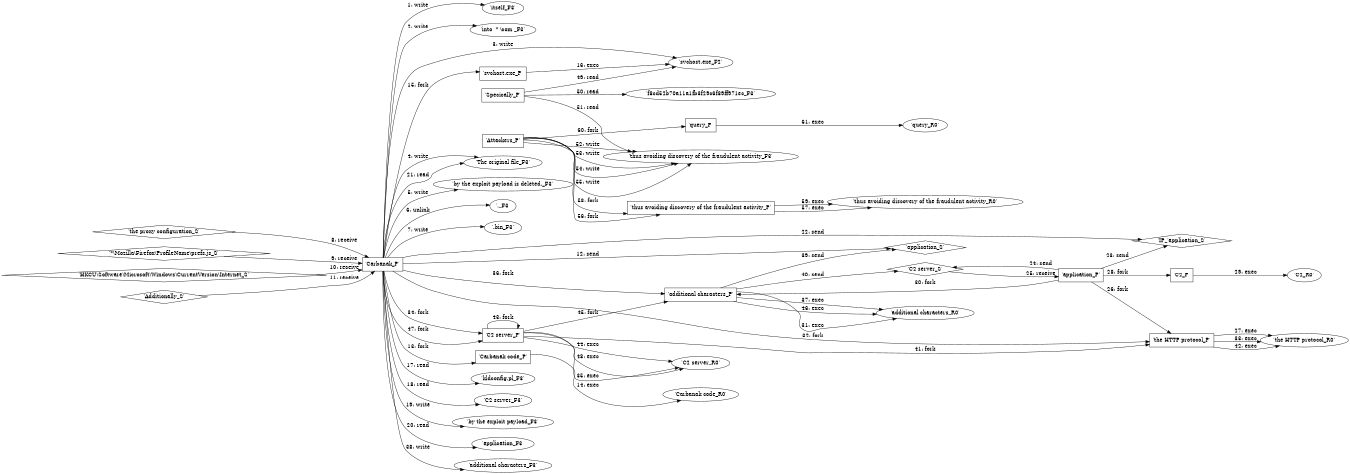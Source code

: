 digraph ".\ASG_Auto\Carbanak.dot" {
rankdir="LR"
size="9"
fixedsize="false"
splines="true"
nodesep=0.3
ranksep=0
fontsize=10
overlap="scalexy"
engine= "neato"
	"'itself_F3'" [node_type=file shape=ellipse]
	"'Carbanak_P'" [node_type=Process shape=box]
	"'Carbanak_P'" -> "'itself_F3'" [label="1: write"]
	"'into \ * \\com \_F3'" [node_type=file shape=ellipse]
	"'Carbanak_P'" [node_type=Process shape=box]
	"'Carbanak_P'" -> "'into \ * \\com \_F3'" [label="2: write"]
	"'svchost.exe_F2'" [node_type=file shape=ellipse]
	"'Carbanak_P'" [node_type=Process shape=box]
	"'Carbanak_P'" -> "'svchost.exe_F2'" [label="3: write"]
	"'The original file_F3'" [node_type=file shape=ellipse]
	"'Carbanak_P'" [node_type=Process shape=box]
	"'Carbanak_P'" -> "'The original file_F3'" [label="4: write"]
	"'by the exploit payload is deleted._F3'" [node_type=file shape=ellipse]
	"'Carbanak_P'" [node_type=Process shape=box]
	"'Carbanak_P'" -> "'by the exploit payload is deleted._F3'" [label="5: write"]
	"'._F3'" [node_type=file shape=ellipse]
	"'Carbanak_P'" [node_type=Process shape=box]
	"'Carbanak_P'" -> "'._F3'" [label="6: unlink"]
	"'.bin_F3'" [node_type=file shape=ellipse]
	"'Carbanak_P'" [node_type=Process shape=box]
	"'Carbanak_P'" -> "'.bin_F3'" [label="7: write"]
	"'Carbanak_P'" [node_type=Process shape=box]
	"'the proxy configuration_S'" [node_type=Socket shape=diamond]
	"'the proxy configuration_S'" -> "'Carbanak_P'" [label="8: receive"]
	"'Carbanak_P'" [node_type=Process shape=box]
	"'*\\Mozilla\\Firefox\\ProfileName\\prefs.js_S'" [node_type=Socket shape=diamond]
	"'*\\Mozilla\\Firefox\\ProfileName\\prefs.js_S'" -> "'Carbanak_P'" [label="9: receive"]
	"'Carbanak_P'" [node_type=Process shape=box]
	"'HKCU\\Software\\Microsoft\\Windows\\CurrentVersion\\Internet_S'" [node_type=Socket shape=diamond]
	"'HKCU\\Software\\Microsoft\\Windows\\CurrentVersion\\Internet_S'" -> "'Carbanak_P'" [label="10: receive"]
	"'Carbanak_P'" [node_type=Process shape=box]
	"'Additionally_S'" [node_type=Socket shape=diamond]
	"'Additionally_S'" -> "'Carbanak_P'" [label="11: receive"]
	"'application_S'" [node_type=Socket shape=diamond]
	"'Carbanak_P'" [node_type=Process shape=box]
	"'Carbanak_P'" -> "'application_S'" [label="12: send"]
	"'Carbanak_P'" [node_type=Process shape=box]
	"'Carbanak code_P'" [node_type=Process shape=box]
	"'Carbanak_P'" -> "'Carbanak code_P'" [label="13: fork"]
	"'Carbanak code_P'" [node_type=Process shape=box]
	"'Carbanak code_R0'" [node_type=File shape=ellipse]
	"'Carbanak code_P'" -> "'Carbanak code_R0'" [label="14: exec"]
	"'Carbanak_P'" [node_type=Process shape=box]
	"'svchost.exe_P'" [node_type=Process shape=box]
	"'Carbanak_P'" -> "'svchost.exe_P'" [label="15: fork"]
	"'svchost.exe_P'" [node_type=Process shape=box]
	"'svchost.exe_F2'" [node_type=File shape=ellipse]
	"'svchost.exe_P'" -> "'svchost.exe_F2'" [label="16: exec"]
	"'kldconfig.pl_F3'" [node_type=file shape=ellipse]
	"'Carbanak_P'" [node_type=Process shape=box]
	"'Carbanak_P'" -> "'kldconfig.pl_F3'" [label="17: read"]
	"'C2 server_F3'" [node_type=file shape=ellipse]
	"'Carbanak_P'" [node_type=Process shape=box]
	"'Carbanak_P'" -> "'C2 server_F3'" [label="18: read"]
	"'by the exploit payload_F3'" [node_type=file shape=ellipse]
	"'Carbanak_P'" [node_type=Process shape=box]
	"'Carbanak_P'" -> "'by the exploit payload_F3'" [label="19: write"]
	"'application_F3'" [node_type=file shape=ellipse]
	"'Carbanak_P'" [node_type=Process shape=box]
	"'Carbanak_P'" -> "'application_F3'" [label="20: read"]
	"'The original file_F3'" [node_type=file shape=ellipse]
	"'Carbanak_P'" [node_type=Process shape=box]
	"'Carbanak_P'" -> "'The original file_F3'" [label="21: read"]
	"'IP_'application_S'" [node_type=Socket shape=diamond]
	"'Carbanak_P'" [node_type=Process shape=box]
	"'Carbanak_P'" -> "'IP_'application_S'" [label="22: send"]
	"'IP_'application_S'" [node_type=Socket shape=diamond]
	"'application_P'" [node_type=Process shape=box]
	"'application_P'" -> "'IP_'application_S'" [label="23: send"]
	"'C2 server_S'" [node_type=Socket shape=diamond]
	"'application_P'" [node_type=Process shape=box]
	"'application_P'" -> "'C2 server_S'" [label="24: send"]
	"'application_P'" [node_type=Process shape=box]
	"'C2 server_S'" [node_type=Socket shape=diamond]
	"'C2 server_S'" -> "'application_P'" [label="25: receive"]
	"'application_P'" [node_type=Process shape=box]
	"'the HTTP protocol_P'" [node_type=Process shape=box]
	"'application_P'" -> "'the HTTP protocol_P'" [label="26: fork"]
	"'the HTTP protocol_P'" [node_type=Process shape=box]
	"'the HTTP protocol_R0'" [node_type=File shape=ellipse]
	"'the HTTP protocol_P'" -> "'the HTTP protocol_R0'" [label="27: exec"]
	"'application_P'" [node_type=Process shape=box]
	"'C2_P'" [node_type=Process shape=box]
	"'application_P'" -> "'C2_P'" [label="28: fork"]
	"'C2_P'" [node_type=Process shape=box]
	"'C2_R0'" [node_type=File shape=ellipse]
	"'C2_P'" -> "'C2_R0'" [label="29: exec"]
	"'application_P'" [node_type=Process shape=box]
	"'additional characters_P'" [node_type=Process shape=box]
	"'application_P'" -> "'additional characters_P'" [label="30: fork"]
	"'additional characters_P'" [node_type=Process shape=box]
	"'additional characters_R0'" [node_type=File shape=ellipse]
	"'additional characters_P'" -> "'additional characters_R0'" [label="31: exec"]
	"'Carbanak_P'" [node_type=Process shape=box]
	"'the HTTP protocol_P'" [node_type=Process shape=box]
	"'Carbanak_P'" -> "'the HTTP protocol_P'" [label="32: fork"]
	"'the HTTP protocol_P'" [node_type=Process shape=box]
	"'the HTTP protocol_R0'" [node_type=File shape=ellipse]
	"'the HTTP protocol_P'" -> "'the HTTP protocol_R0'" [label="33: exec"]
	"'Carbanak_P'" [node_type=Process shape=box]
	"'C2 server_P'" [node_type=Process shape=box]
	"'Carbanak_P'" -> "'C2 server_P'" [label="34: fork"]
	"'C2 server_P'" [node_type=Process shape=box]
	"'C2 server_R0'" [node_type=File shape=ellipse]
	"'C2 server_P'" -> "'C2 server_R0'" [label="35: exec"]
	"'Carbanak_P'" [node_type=Process shape=box]
	"'additional characters_P'" [node_type=Process shape=box]
	"'Carbanak_P'" -> "'additional characters_P'" [label="36: fork"]
	"'additional characters_P'" [node_type=Process shape=box]
	"'additional characters_R0'" [node_type=File shape=ellipse]
	"'additional characters_P'" -> "'additional characters_R0'" [label="37: exec"]
	"'additional characters_F3'" [node_type=file shape=ellipse]
	"'Carbanak_P'" [node_type=Process shape=box]
	"'Carbanak_P'" -> "'additional characters_F3'" [label="38: write"]
	"'application_S'" [node_type=Socket shape=diamond]
	"'additional characters_P'" [node_type=Process shape=box]
	"'additional characters_P'" -> "'application_S'" [label="39: send"]
	"'C2 server_S'" [node_type=Socket shape=diamond]
	"'additional characters_P'" [node_type=Process shape=box]
	"'additional characters_P'" -> "'C2 server_S'" [label="40: send"]
	"'C2 server_P'" [node_type=Process shape=box]
	"'the HTTP protocol_P'" [node_type=Process shape=box]
	"'C2 server_P'" -> "'the HTTP protocol_P'" [label="41: fork"]
	"'the HTTP protocol_P'" [node_type=Process shape=box]
	"'the HTTP protocol_R0'" [node_type=File shape=ellipse]
	"'the HTTP protocol_P'" -> "'the HTTP protocol_R0'" [label="42: exec"]
	"'C2 server_P'" [node_type=Process shape=box]
	"'C2 server_P'" [node_type=Process shape=box]
	"'C2 server_P'" -> "'C2 server_P'" [label="43: fork"]
	"'C2 server_P'" [node_type=Process shape=box]
	"'C2 server_R0'" [node_type=File shape=ellipse]
	"'C2 server_P'" -> "'C2 server_R0'" [label="44: exec"]
	"'C2 server_P'" [node_type=Process shape=box]
	"'additional characters_P'" [node_type=Process shape=box]
	"'C2 server_P'" -> "'additional characters_P'" [label="45: fork"]
	"'additional characters_P'" [node_type=Process shape=box]
	"'additional characters_R0'" [node_type=File shape=ellipse]
	"'additional characters_P'" -> "'additional characters_R0'" [label="46: exec"]
	"'Carbanak_P'" [node_type=Process shape=box]
	"'C2 server_P'" [node_type=Process shape=box]
	"'Carbanak_P'" -> "'C2 server_P'" [label="47: fork"]
	"'C2 server_P'" [node_type=Process shape=box]
	"'C2 server_R0'" [node_type=File shape=ellipse]
	"'C2 server_P'" -> "'C2 server_R0'" [label="48: exec"]
	"'svchost.exe_F2'" [node_type=file shape=ellipse]
	"'Specically_P'" [node_type=Process shape=box]
	"'Specically_P'" -> "'svchost.exe_F2'" [label="49: read"]
	"'f8cd52b70a11a1fb3f29c6f89ff971ec_F3'" [node_type=file shape=ellipse]
	"'Specically_P'" [node_type=Process shape=box]
	"'Specically_P'" -> "'f8cd52b70a11a1fb3f29c6f89ff971ec_F3'" [label="50: read"]
	"'thus avoiding discovery of the fraudulent activity_F3'" [node_type=file shape=ellipse]
	"'Specically_P'" [node_type=Process shape=box]
	"'Specically_P'" -> "'thus avoiding discovery of the fraudulent activity_F3'" [label="51: read"]
	"'thus avoiding discovery of the fraudulent activity_F3'" [node_type=file shape=ellipse]
	"'Attackers_P'" [node_type=Process shape=box]
	"'Attackers_P'" -> "'thus avoiding discovery of the fraudulent activity_F3'" [label="52: write"]
	"'thus avoiding discovery of the fraudulent activity_F3'" [node_type=file shape=ellipse]
	"'Attackers_P'" [node_type=Process shape=box]
	"'Attackers_P'" -> "'thus avoiding discovery of the fraudulent activity_F3'" [label="53: write"]
	"'thus avoiding discovery of the fraudulent activity_F3'" [node_type=file shape=ellipse]
	"'Attackers_P'" [node_type=Process shape=box]
	"'Attackers_P'" -> "'thus avoiding discovery of the fraudulent activity_F3'" [label="54: write"]
	"'thus avoiding discovery of the fraudulent activity_F3'" [node_type=file shape=ellipse]
	"'Attackers_P'" [node_type=Process shape=box]
	"'Attackers_P'" -> "'thus avoiding discovery of the fraudulent activity_F3'" [label="55: write"]
	"'Attackers_P'" [node_type=Process shape=box]
	"'thus avoiding discovery of the fraudulent activity_P'" [node_type=Process shape=box]
	"'Attackers_P'" -> "'thus avoiding discovery of the fraudulent activity_P'" [label="56: fork"]
	"'thus avoiding discovery of the fraudulent activity_P'" [node_type=Process shape=box]
	"'thus avoiding discovery of the fraudulent activity_R0'" [node_type=File shape=ellipse]
	"'thus avoiding discovery of the fraudulent activity_P'" -> "'thus avoiding discovery of the fraudulent activity_R0'" [label="57: exec"]
	"'Attackers_P'" [node_type=Process shape=box]
	"'thus avoiding discovery of the fraudulent activity_P'" [node_type=Process shape=box]
	"'Attackers_P'" -> "'thus avoiding discovery of the fraudulent activity_P'" [label="58: fork"]
	"'thus avoiding discovery of the fraudulent activity_P'" [node_type=Process shape=box]
	"'thus avoiding discovery of the fraudulent activity_R0'" [node_type=File shape=ellipse]
	"'thus avoiding discovery of the fraudulent activity_P'" -> "'thus avoiding discovery of the fraudulent activity_R0'" [label="59: exec"]
	"'Attackers_P'" [node_type=Process shape=box]
	"'query_P'" [node_type=Process shape=box]
	"'Attackers_P'" -> "'query_P'" [label="60: fork"]
	"'query_P'" [node_type=Process shape=box]
	"'query_R0'" [node_type=File shape=ellipse]
	"'query_P'" -> "'query_R0'" [label="61: exec"]
}
